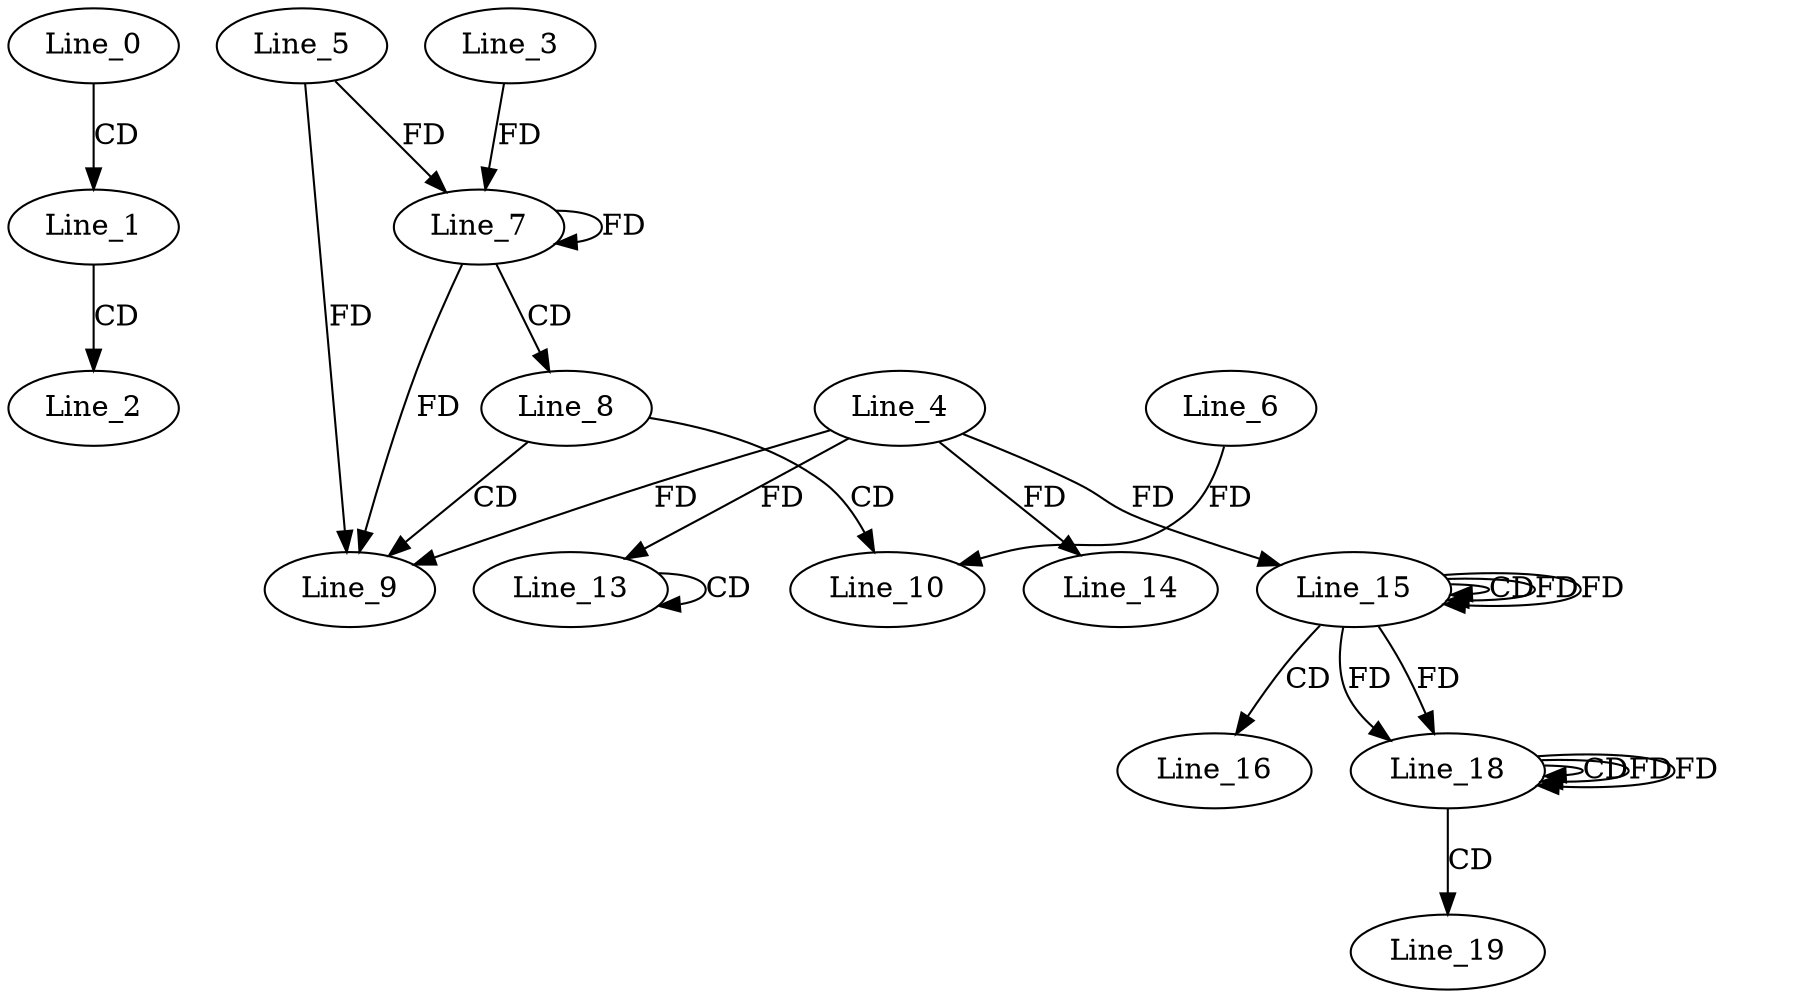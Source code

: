 digraph G {
  Line_0;
  Line_1;
  Line_2;
  Line_7;
  Line_5;
  Line_7;
  Line_3;
  Line_7;
  Line_8;
  Line_9;
  Line_4;
  Line_10;
  Line_6;
  Line_13;
  Line_13;
  Line_14;
  Line_15;
  Line_15;
  Line_15;
  Line_15;
  Line_16;
  Line_18;
  Line_18;
  Line_18;
  Line_19;
  Line_0 -> Line_1 [ label="CD" ];
  Line_1 -> Line_2 [ label="CD" ];
  Line_7 -> Line_7 [ label="FD" ];
  Line_5 -> Line_7 [ label="FD" ];
  Line_3 -> Line_7 [ label="FD" ];
  Line_7 -> Line_8 [ label="CD" ];
  Line_8 -> Line_9 [ label="CD" ];
  Line_4 -> Line_9 [ label="FD" ];
  Line_7 -> Line_9 [ label="FD" ];
  Line_5 -> Line_9 [ label="FD" ];
  Line_8 -> Line_10 [ label="CD" ];
  Line_6 -> Line_10 [ label="FD" ];
  Line_13 -> Line_13 [ label="CD" ];
  Line_4 -> Line_13 [ label="FD" ];
  Line_4 -> Line_14 [ label="FD" ];
  Line_15 -> Line_15 [ label="CD" ];
  Line_4 -> Line_15 [ label="FD" ];
  Line_15 -> Line_15 [ label="FD" ];
  Line_15 -> Line_16 [ label="CD" ];
  Line_15 -> Line_18 [ label="FD" ];
  Line_18 -> Line_18 [ label="CD" ];
  Line_18 -> Line_18 [ label="FD" ];
  Line_15 -> Line_18 [ label="FD" ];
  Line_18 -> Line_19 [ label="CD" ];
  Line_15 -> Line_15 [ label="FD" ];
  Line_18 -> Line_18 [ label="FD" ];
}

